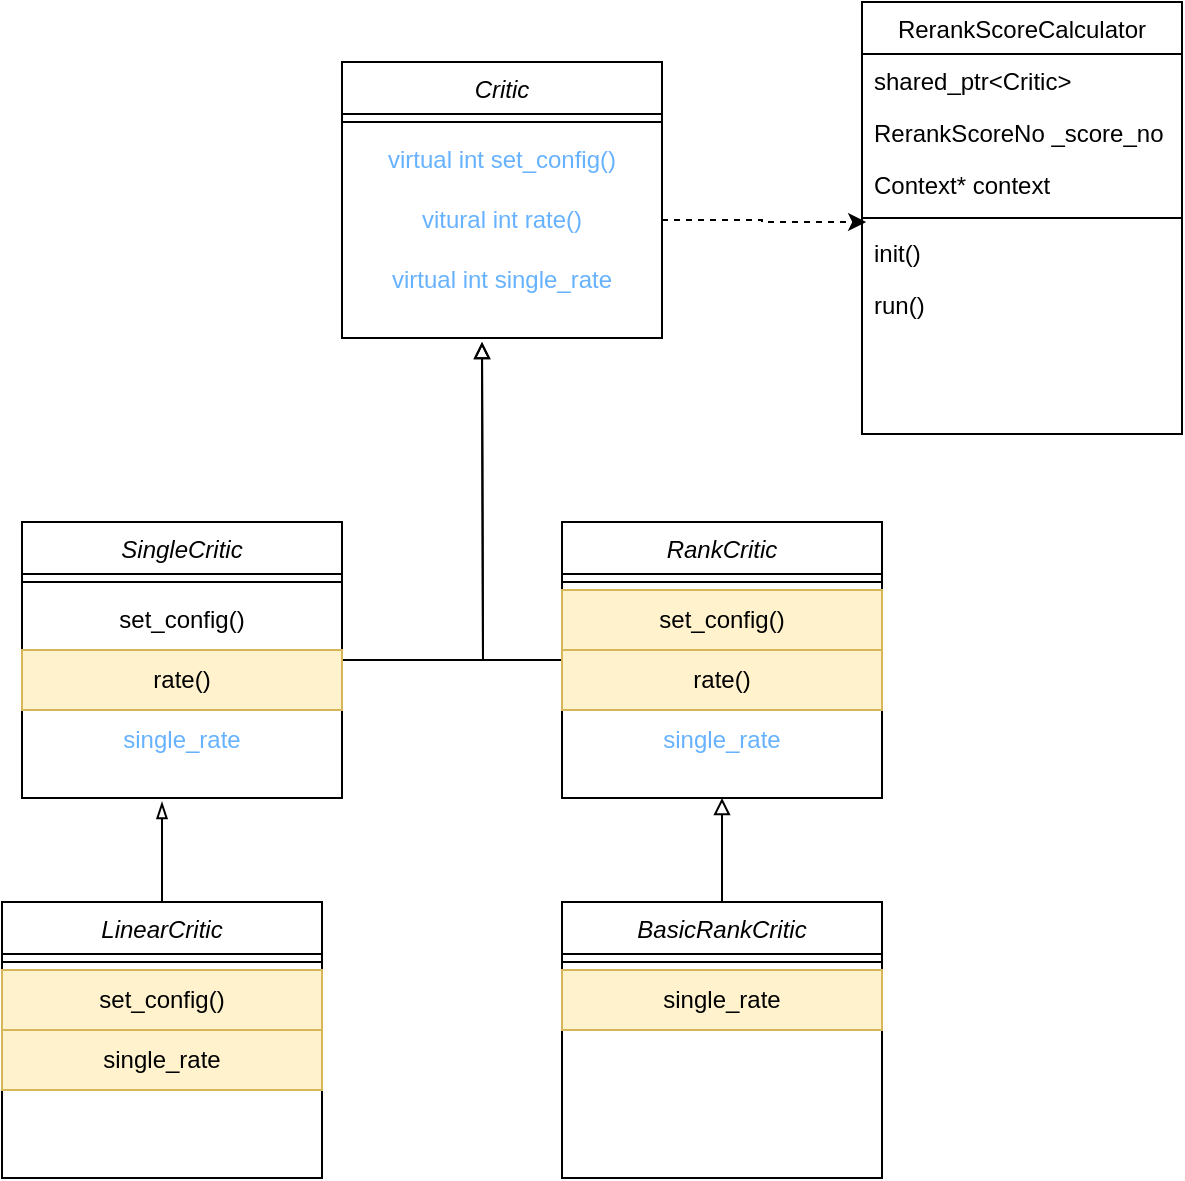 <mxfile version="16.6.4" type="github">
  <diagram id="C5RBs43oDa-KdzZeNtuy" name="Page-1">
    <mxGraphModel dx="1422" dy="762" grid="1" gridSize="10" guides="1" tooltips="1" connect="1" arrows="1" fold="1" page="1" pageScale="1" pageWidth="827" pageHeight="1169" math="0" shadow="0">
      <root>
        <mxCell id="WIyWlLk6GJQsqaUBKTNV-0" />
        <mxCell id="WIyWlLk6GJQsqaUBKTNV-1" parent="WIyWlLk6GJQsqaUBKTNV-0" />
        <mxCell id="zkfFHV4jXpPFQw0GAbJ--0" value="Critic" style="swimlane;fontStyle=2;align=center;verticalAlign=top;childLayout=stackLayout;horizontal=1;startSize=26;horizontalStack=0;resizeParent=1;resizeLast=0;collapsible=1;marginBottom=0;rounded=0;shadow=0;strokeWidth=1;" parent="WIyWlLk6GJQsqaUBKTNV-1" vertex="1">
          <mxGeometry x="220" y="120" width="160" height="138" as="geometry">
            <mxRectangle x="230" y="140" width="160" height="26" as="alternateBounds" />
          </mxGeometry>
        </mxCell>
        <mxCell id="zkfFHV4jXpPFQw0GAbJ--4" value="" style="line;html=1;strokeWidth=1;align=left;verticalAlign=middle;spacingTop=-1;spacingLeft=3;spacingRight=3;rotatable=0;labelPosition=right;points=[];portConstraint=eastwest;" parent="zkfFHV4jXpPFQw0GAbJ--0" vertex="1">
          <mxGeometry y="26" width="160" height="8" as="geometry" />
        </mxCell>
        <mxCell id="ASajOB_n0ggVF3GqJLxd-9" value="virtual int set_config()" style="text;html=1;strokeColor=none;fillColor=none;align=center;verticalAlign=middle;whiteSpace=wrap;rounded=0;fontColor=#66B2FF;" vertex="1" parent="zkfFHV4jXpPFQw0GAbJ--0">
          <mxGeometry y="34" width="160" height="30" as="geometry" />
        </mxCell>
        <mxCell id="ASajOB_n0ggVF3GqJLxd-10" value="vitural int rate()" style="text;html=1;strokeColor=none;fillColor=none;align=center;verticalAlign=middle;whiteSpace=wrap;rounded=0;fontColor=#66B2FF;" vertex="1" parent="zkfFHV4jXpPFQw0GAbJ--0">
          <mxGeometry y="64" width="160" height="30" as="geometry" />
        </mxCell>
        <mxCell id="ASajOB_n0ggVF3GqJLxd-11" value="virtual int single_rate" style="text;html=1;strokeColor=none;fillColor=none;align=center;verticalAlign=middle;whiteSpace=wrap;rounded=0;fontColor=#66B2FF;" vertex="1" parent="zkfFHV4jXpPFQw0GAbJ--0">
          <mxGeometry y="94" width="160" height="30" as="geometry" />
        </mxCell>
        <mxCell id="zkfFHV4jXpPFQw0GAbJ--17" value="RerankScoreCalculator" style="swimlane;fontStyle=0;align=center;verticalAlign=top;childLayout=stackLayout;horizontal=1;startSize=26;horizontalStack=0;resizeParent=1;resizeLast=0;collapsible=1;marginBottom=0;rounded=0;shadow=0;strokeWidth=1;" parent="WIyWlLk6GJQsqaUBKTNV-1" vertex="1">
          <mxGeometry x="480" y="90" width="160" height="216" as="geometry">
            <mxRectangle x="550" y="140" width="160" height="26" as="alternateBounds" />
          </mxGeometry>
        </mxCell>
        <mxCell id="zkfFHV4jXpPFQw0GAbJ--18" value="shared_ptr&lt;Critic&gt;" style="text;align=left;verticalAlign=top;spacingLeft=4;spacingRight=4;overflow=hidden;rotatable=0;points=[[0,0.5],[1,0.5]];portConstraint=eastwest;" parent="zkfFHV4jXpPFQw0GAbJ--17" vertex="1">
          <mxGeometry y="26" width="160" height="26" as="geometry" />
        </mxCell>
        <mxCell id="zkfFHV4jXpPFQw0GAbJ--19" value="RerankScoreNo _score_no" style="text;align=left;verticalAlign=top;spacingLeft=4;spacingRight=4;overflow=hidden;rotatable=0;points=[[0,0.5],[1,0.5]];portConstraint=eastwest;rounded=0;shadow=0;html=0;" parent="zkfFHV4jXpPFQw0GAbJ--17" vertex="1">
          <mxGeometry y="52" width="160" height="26" as="geometry" />
        </mxCell>
        <mxCell id="zkfFHV4jXpPFQw0GAbJ--21" value="Context* context" style="text;align=left;verticalAlign=top;spacingLeft=4;spacingRight=4;overflow=hidden;rotatable=0;points=[[0,0.5],[1,0.5]];portConstraint=eastwest;rounded=0;shadow=0;html=0;" parent="zkfFHV4jXpPFQw0GAbJ--17" vertex="1">
          <mxGeometry y="78" width="160" height="26" as="geometry" />
        </mxCell>
        <mxCell id="zkfFHV4jXpPFQw0GAbJ--23" value="" style="line;html=1;strokeWidth=1;align=left;verticalAlign=middle;spacingTop=-1;spacingLeft=3;spacingRight=3;rotatable=0;labelPosition=right;points=[];portConstraint=eastwest;" parent="zkfFHV4jXpPFQw0GAbJ--17" vertex="1">
          <mxGeometry y="104" width="160" height="8" as="geometry" />
        </mxCell>
        <mxCell id="zkfFHV4jXpPFQw0GAbJ--24" value="init()" style="text;align=left;verticalAlign=top;spacingLeft=4;spacingRight=4;overflow=hidden;rotatable=0;points=[[0,0.5],[1,0.5]];portConstraint=eastwest;" parent="zkfFHV4jXpPFQw0GAbJ--17" vertex="1">
          <mxGeometry y="112" width="160" height="26" as="geometry" />
        </mxCell>
        <mxCell id="zkfFHV4jXpPFQw0GAbJ--25" value="run()" style="text;align=left;verticalAlign=top;spacingLeft=4;spacingRight=4;overflow=hidden;rotatable=0;points=[[0,0.5],[1,0.5]];portConstraint=eastwest;" parent="zkfFHV4jXpPFQw0GAbJ--17" vertex="1">
          <mxGeometry y="138" width="160" height="26" as="geometry" />
        </mxCell>
        <mxCell id="ASajOB_n0ggVF3GqJLxd-22" style="edgeStyle=orthogonalEdgeStyle;rounded=0;orthogonalLoop=1;jettySize=auto;html=1;fontColor=#66B2FF;endArrow=block;endFill=0;" edge="1" parent="WIyWlLk6GJQsqaUBKTNV-1" source="ASajOB_n0ggVF3GqJLxd-12">
          <mxGeometry relative="1" as="geometry">
            <mxPoint x="290" y="260" as="targetPoint" />
          </mxGeometry>
        </mxCell>
        <mxCell id="ASajOB_n0ggVF3GqJLxd-12" value="SingleCritic" style="swimlane;fontStyle=2;align=center;verticalAlign=top;childLayout=stackLayout;horizontal=1;startSize=26;horizontalStack=0;resizeParent=1;resizeLast=0;collapsible=1;marginBottom=0;rounded=0;shadow=0;strokeWidth=1;" vertex="1" parent="WIyWlLk6GJQsqaUBKTNV-1">
          <mxGeometry x="60" y="350" width="160" height="138" as="geometry">
            <mxRectangle x="230" y="140" width="160" height="26" as="alternateBounds" />
          </mxGeometry>
        </mxCell>
        <mxCell id="ASajOB_n0ggVF3GqJLxd-13" value="" style="line;html=1;strokeWidth=1;align=left;verticalAlign=middle;spacingTop=-1;spacingLeft=3;spacingRight=3;rotatable=0;labelPosition=right;points=[];portConstraint=eastwest;" vertex="1" parent="ASajOB_n0ggVF3GqJLxd-12">
          <mxGeometry y="26" width="160" height="8" as="geometry" />
        </mxCell>
        <mxCell id="ASajOB_n0ggVF3GqJLxd-14" value="set_config()" style="text;html=1;align=center;verticalAlign=middle;whiteSpace=wrap;rounded=0;" vertex="1" parent="ASajOB_n0ggVF3GqJLxd-12">
          <mxGeometry y="34" width="160" height="30" as="geometry" />
        </mxCell>
        <mxCell id="ASajOB_n0ggVF3GqJLxd-15" value="rate()" style="text;html=1;strokeColor=#d6b656;fillColor=#fff2cc;align=center;verticalAlign=middle;whiteSpace=wrap;rounded=0;" vertex="1" parent="ASajOB_n0ggVF3GqJLxd-12">
          <mxGeometry y="64" width="160" height="30" as="geometry" />
        </mxCell>
        <mxCell id="ASajOB_n0ggVF3GqJLxd-16" value="single_rate" style="text;html=1;strokeColor=none;fillColor=none;align=center;verticalAlign=middle;whiteSpace=wrap;rounded=0;fontColor=#66B2FF;" vertex="1" parent="ASajOB_n0ggVF3GqJLxd-12">
          <mxGeometry y="94" width="160" height="30" as="geometry" />
        </mxCell>
        <mxCell id="ASajOB_n0ggVF3GqJLxd-23" style="edgeStyle=orthogonalEdgeStyle;rounded=0;orthogonalLoop=1;jettySize=auto;html=1;fontColor=#66B2FF;endArrow=block;endFill=0;" edge="1" parent="WIyWlLk6GJQsqaUBKTNV-1" source="ASajOB_n0ggVF3GqJLxd-17">
          <mxGeometry relative="1" as="geometry">
            <mxPoint x="290" y="260" as="targetPoint" />
          </mxGeometry>
        </mxCell>
        <mxCell id="ASajOB_n0ggVF3GqJLxd-17" value="RankCritic" style="swimlane;fontStyle=2;align=center;verticalAlign=top;childLayout=stackLayout;horizontal=1;startSize=26;horizontalStack=0;resizeParent=1;resizeLast=0;collapsible=1;marginBottom=0;rounded=0;shadow=0;strokeWidth=1;" vertex="1" parent="WIyWlLk6GJQsqaUBKTNV-1">
          <mxGeometry x="330" y="350" width="160" height="138" as="geometry">
            <mxRectangle x="230" y="140" width="160" height="26" as="alternateBounds" />
          </mxGeometry>
        </mxCell>
        <mxCell id="ASajOB_n0ggVF3GqJLxd-18" value="" style="line;html=1;strokeWidth=1;align=left;verticalAlign=middle;spacingTop=-1;spacingLeft=3;spacingRight=3;rotatable=0;labelPosition=right;points=[];portConstraint=eastwest;" vertex="1" parent="ASajOB_n0ggVF3GqJLxd-17">
          <mxGeometry y="26" width="160" height="8" as="geometry" />
        </mxCell>
        <mxCell id="ASajOB_n0ggVF3GqJLxd-19" value="set_config()" style="text;html=1;strokeColor=#d6b656;fillColor=#fff2cc;align=center;verticalAlign=middle;whiteSpace=wrap;rounded=0;" vertex="1" parent="ASajOB_n0ggVF3GqJLxd-17">
          <mxGeometry y="34" width="160" height="30" as="geometry" />
        </mxCell>
        <mxCell id="ASajOB_n0ggVF3GqJLxd-20" value="rate()" style="text;html=1;strokeColor=#d6b656;fillColor=#fff2cc;align=center;verticalAlign=middle;whiteSpace=wrap;rounded=0;" vertex="1" parent="ASajOB_n0ggVF3GqJLxd-17">
          <mxGeometry y="64" width="160" height="30" as="geometry" />
        </mxCell>
        <mxCell id="ASajOB_n0ggVF3GqJLxd-21" value="single_rate" style="text;html=1;strokeColor=none;fillColor=none;align=center;verticalAlign=middle;whiteSpace=wrap;rounded=0;fontColor=#66B2FF;" vertex="1" parent="ASajOB_n0ggVF3GqJLxd-17">
          <mxGeometry y="94" width="160" height="30" as="geometry" />
        </mxCell>
        <mxCell id="ASajOB_n0ggVF3GqJLxd-37" style="edgeStyle=orthogonalEdgeStyle;rounded=0;orthogonalLoop=1;jettySize=auto;html=1;fontColor=#66B2FF;endArrow=blockThin;endFill=0;" edge="1" parent="WIyWlLk6GJQsqaUBKTNV-1" source="ASajOB_n0ggVF3GqJLxd-26">
          <mxGeometry relative="1" as="geometry">
            <mxPoint x="130" y="490" as="targetPoint" />
          </mxGeometry>
        </mxCell>
        <mxCell id="ASajOB_n0ggVF3GqJLxd-26" value="LinearCritic" style="swimlane;fontStyle=2;align=center;verticalAlign=top;childLayout=stackLayout;horizontal=1;startSize=26;horizontalStack=0;resizeParent=1;resizeLast=0;collapsible=1;marginBottom=0;rounded=0;shadow=0;strokeWidth=1;" vertex="1" parent="WIyWlLk6GJQsqaUBKTNV-1">
          <mxGeometry x="50" y="540" width="160" height="138" as="geometry">
            <mxRectangle x="230" y="140" width="160" height="26" as="alternateBounds" />
          </mxGeometry>
        </mxCell>
        <mxCell id="ASajOB_n0ggVF3GqJLxd-27" value="" style="line;html=1;strokeWidth=1;align=left;verticalAlign=middle;spacingTop=-1;spacingLeft=3;spacingRight=3;rotatable=0;labelPosition=right;points=[];portConstraint=eastwest;" vertex="1" parent="ASajOB_n0ggVF3GqJLxd-26">
          <mxGeometry y="26" width="160" height="8" as="geometry" />
        </mxCell>
        <mxCell id="ASajOB_n0ggVF3GqJLxd-28" value="set_config()" style="text;html=1;strokeColor=#d6b656;fillColor=#fff2cc;align=center;verticalAlign=middle;whiteSpace=wrap;rounded=0;" vertex="1" parent="ASajOB_n0ggVF3GqJLxd-26">
          <mxGeometry y="34" width="160" height="30" as="geometry" />
        </mxCell>
        <mxCell id="ASajOB_n0ggVF3GqJLxd-30" value="single_rate" style="text;html=1;strokeColor=#d6b656;fillColor=#fff2cc;align=center;verticalAlign=middle;whiteSpace=wrap;rounded=0;" vertex="1" parent="ASajOB_n0ggVF3GqJLxd-26">
          <mxGeometry y="64" width="160" height="30" as="geometry" />
        </mxCell>
        <mxCell id="ASajOB_n0ggVF3GqJLxd-38" style="edgeStyle=orthogonalEdgeStyle;rounded=0;orthogonalLoop=1;jettySize=auto;html=1;entryX=0.5;entryY=1;entryDx=0;entryDy=0;fontColor=#66B2FF;endArrow=block;endFill=0;" edge="1" parent="WIyWlLk6GJQsqaUBKTNV-1" source="ASajOB_n0ggVF3GqJLxd-31" target="ASajOB_n0ggVF3GqJLxd-17">
          <mxGeometry relative="1" as="geometry" />
        </mxCell>
        <mxCell id="ASajOB_n0ggVF3GqJLxd-31" value="BasicRankCritic" style="swimlane;fontStyle=2;align=center;verticalAlign=top;childLayout=stackLayout;horizontal=1;startSize=26;horizontalStack=0;resizeParent=1;resizeLast=0;collapsible=1;marginBottom=0;rounded=0;shadow=0;strokeWidth=1;" vertex="1" parent="WIyWlLk6GJQsqaUBKTNV-1">
          <mxGeometry x="330" y="540" width="160" height="138" as="geometry">
            <mxRectangle x="230" y="140" width="160" height="26" as="alternateBounds" />
          </mxGeometry>
        </mxCell>
        <mxCell id="ASajOB_n0ggVF3GqJLxd-32" value="" style="line;html=1;strokeWidth=1;align=left;verticalAlign=middle;spacingTop=-1;spacingLeft=3;spacingRight=3;rotatable=0;labelPosition=right;points=[];portConstraint=eastwest;" vertex="1" parent="ASajOB_n0ggVF3GqJLxd-31">
          <mxGeometry y="26" width="160" height="8" as="geometry" />
        </mxCell>
        <mxCell id="ASajOB_n0ggVF3GqJLxd-35" value="single_rate" style="text;html=1;strokeColor=#d6b656;fillColor=#fff2cc;align=center;verticalAlign=middle;whiteSpace=wrap;rounded=0;" vertex="1" parent="ASajOB_n0ggVF3GqJLxd-31">
          <mxGeometry y="34" width="160" height="30" as="geometry" />
        </mxCell>
        <mxCell id="ASajOB_n0ggVF3GqJLxd-53" style="edgeStyle=orthogonalEdgeStyle;rounded=0;orthogonalLoop=1;jettySize=auto;html=1;exitX=1;exitY=0.5;exitDx=0;exitDy=0;entryX=0.013;entryY=-0.077;entryDx=0;entryDy=0;entryPerimeter=0;fontColor=#66B2FF;startArrow=none;startFill=0;endArrow=classic;endFill=1;dashed=1;" edge="1" parent="WIyWlLk6GJQsqaUBKTNV-1" source="ASajOB_n0ggVF3GqJLxd-10" target="zkfFHV4jXpPFQw0GAbJ--24">
          <mxGeometry relative="1" as="geometry" />
        </mxCell>
      </root>
    </mxGraphModel>
  </diagram>
</mxfile>
